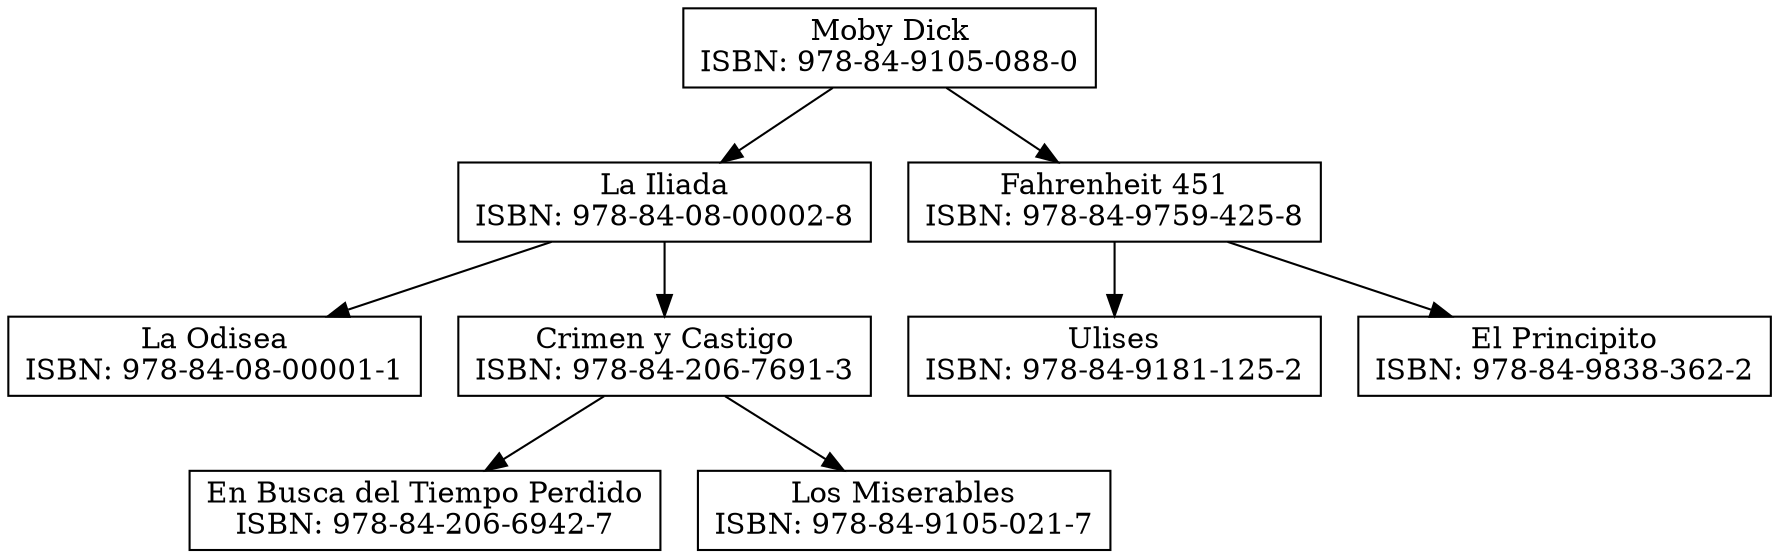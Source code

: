 digraph G {
    node [shape=box];
    "Moby Dick" [label="Moby Dick\nISBN: 978-84-9105-088-0"];
    "Moby Dick" -> "La Iliada";
    "La Iliada" [label="La Iliada\nISBN: 978-84-08-00002-8"];
    "La Iliada" -> "La Odisea";
    "La Odisea" [label="La Odisea\nISBN: 978-84-08-00001-1"];
    "La Iliada" -> "Crimen y Castigo";
    "Crimen y Castigo" [label="Crimen y Castigo\nISBN: 978-84-206-7691-3"];
    "Crimen y Castigo" -> "En Busca del Tiempo Perdido";
    "En Busca del Tiempo Perdido" [label="En Busca del Tiempo Perdido\nISBN: 978-84-206-6942-7"];
    "Crimen y Castigo" -> "Los Miserables";
    "Los Miserables" [label="Los Miserables\nISBN: 978-84-9105-021-7"];
    "Moby Dick" -> "Fahrenheit 451";
    "Fahrenheit 451" [label="Fahrenheit 451\nISBN: 978-84-9759-425-8"];
    "Fahrenheit 451" -> "Ulises";
    "Ulises" [label="Ulises\nISBN: 978-84-9181-125-2"];
    "Fahrenheit 451" -> "El Principito";
    "El Principito" [label="El Principito\nISBN: 978-84-9838-362-2"];
}
